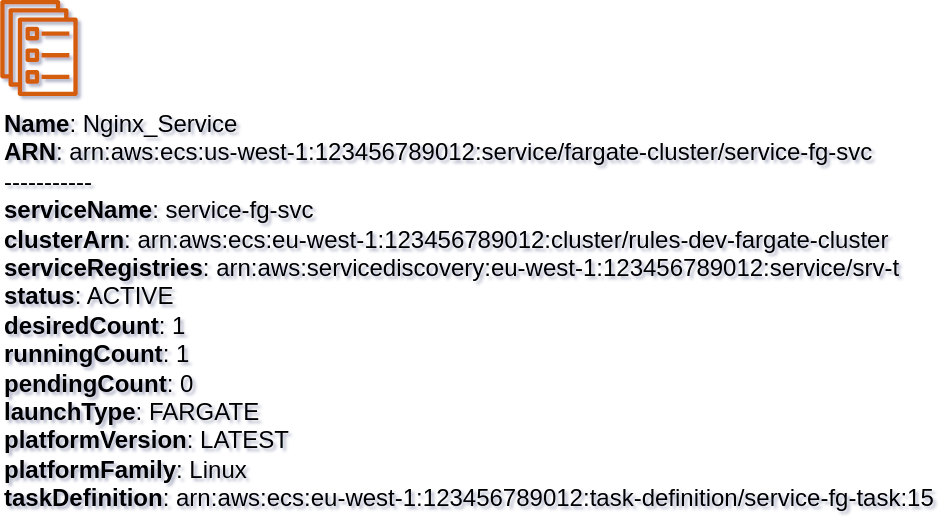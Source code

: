 <mxfile type="MultiCloud">
	<diagram id="diagram_1" name="AWS components">
		<mxGraphModel dx="1015" dy="661" grid="1" gridSize="10" guides="1" tooltips="1" connect="1" arrows="1" fold="1" page="1" pageScale="1" pageWidth="850" pageHeight="1100" math="0" shadow="1">
			<root>
				<mxCell id="0"/>
				<mxCell id="1" parent="0"/>
				<mxCell id="vertex:ecs_service:arn:aws:ecs:us-west-1:123456789012:service/fargate-cluster/service-fg-svc" value="&lt;b&gt;Name&lt;/b&gt;: Nginx_Service&lt;BR&gt;&lt;b&gt;ARN&lt;/b&gt;: arn:aws:ecs:us-west-1:123456789012:service/fargate-cluster/service-fg-svc&lt;BR&gt;-----------&lt;BR&gt;&lt;b&gt;serviceName&lt;/b&gt;: service-fg-svc&lt;BR&gt;&lt;b&gt;clusterArn&lt;/b&gt;: arn:aws:ecs:eu-west-1:123456789012:cluster/rules-dev-fargate-cluster&lt;BR&gt;&lt;b&gt;serviceRegistries&lt;/b&gt;: arn:aws:servicediscovery:eu-west-1:123456789012:service/srv-t&lt;BR&gt;&lt;b&gt;status&lt;/b&gt;: ACTIVE&lt;BR&gt;&lt;b&gt;desiredCount&lt;/b&gt;: 1&lt;BR&gt;&lt;b&gt;runningCount&lt;/b&gt;: 1&lt;BR&gt;&lt;b&gt;pendingCount&lt;/b&gt;: 0&lt;BR&gt;&lt;b&gt;launchType&lt;/b&gt;: FARGATE&lt;BR&gt;&lt;b&gt;platformVersion&lt;/b&gt;: LATEST&lt;BR&gt;&lt;b&gt;platformFamily&lt;/b&gt;: Linux&lt;BR&gt;&lt;b&gt;taskDefinition&lt;/b&gt;: arn:aws:ecs:eu-west-1:123456789012:task-definition/service-fg-task:15" style="sketch=0;outlineConnect=0;gradientColor=none;fillColor=#D45B07;strokeColor=none;dashed=0;verticalLabelPosition=bottom;verticalAlign=top;align=left;html=1;fontSize=12;fontStyle=0;aspect=fixed;pointerEvents=1;shape=mxgraph.aws4.ecs_service;" parent="1" vertex="1">
					<mxGeometry width="39" height="48" as="geometry"/>
				</mxCell>
			</root>
		</mxGraphModel>
	</diagram>
</mxfile>